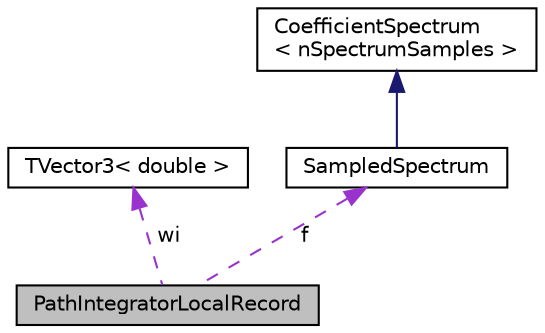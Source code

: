 digraph "PathIntegratorLocalRecord"
{
 // LATEX_PDF_SIZE
  edge [fontname="Helvetica",fontsize="10",labelfontname="Helvetica",labelfontsize="10"];
  node [fontname="Helvetica",fontsize="10",shape="box"];
  Node1 [label="PathIntegratorLocalRecord",height=0.2,width=0.4,color="black", fillcolor="grey75", style="filled", fontcolor="black",tooltip=" "];
  Node2 -> Node1 [dir="back",color="darkorchid3",fontsize="10",style="dashed",label=" wi" ];
  Node2 [label="TVector3\< double \>",height=0.2,width=0.4,color="black", fillcolor="white", style="filled",URL="$struct_t_vector3.html",tooltip=" "];
  Node3 -> Node1 [dir="back",color="darkorchid3",fontsize="10",style="dashed",label=" f" ];
  Node3 [label="SampledSpectrum",height=0.2,width=0.4,color="black", fillcolor="white", style="filled",URL="$class_sampled_spectrum.html",tooltip="The specturm samples uniformly. Actually used in program."];
  Node4 -> Node3 [dir="back",color="midnightblue",fontsize="10",style="solid"];
  Node4 [label="CoefficientSpectrum\l\< nSpectrumSamples \>",height=0.2,width=0.4,color="black", fillcolor="white", style="filled",URL="$class_coefficient_spectrum.html",tooltip=" "];
}
